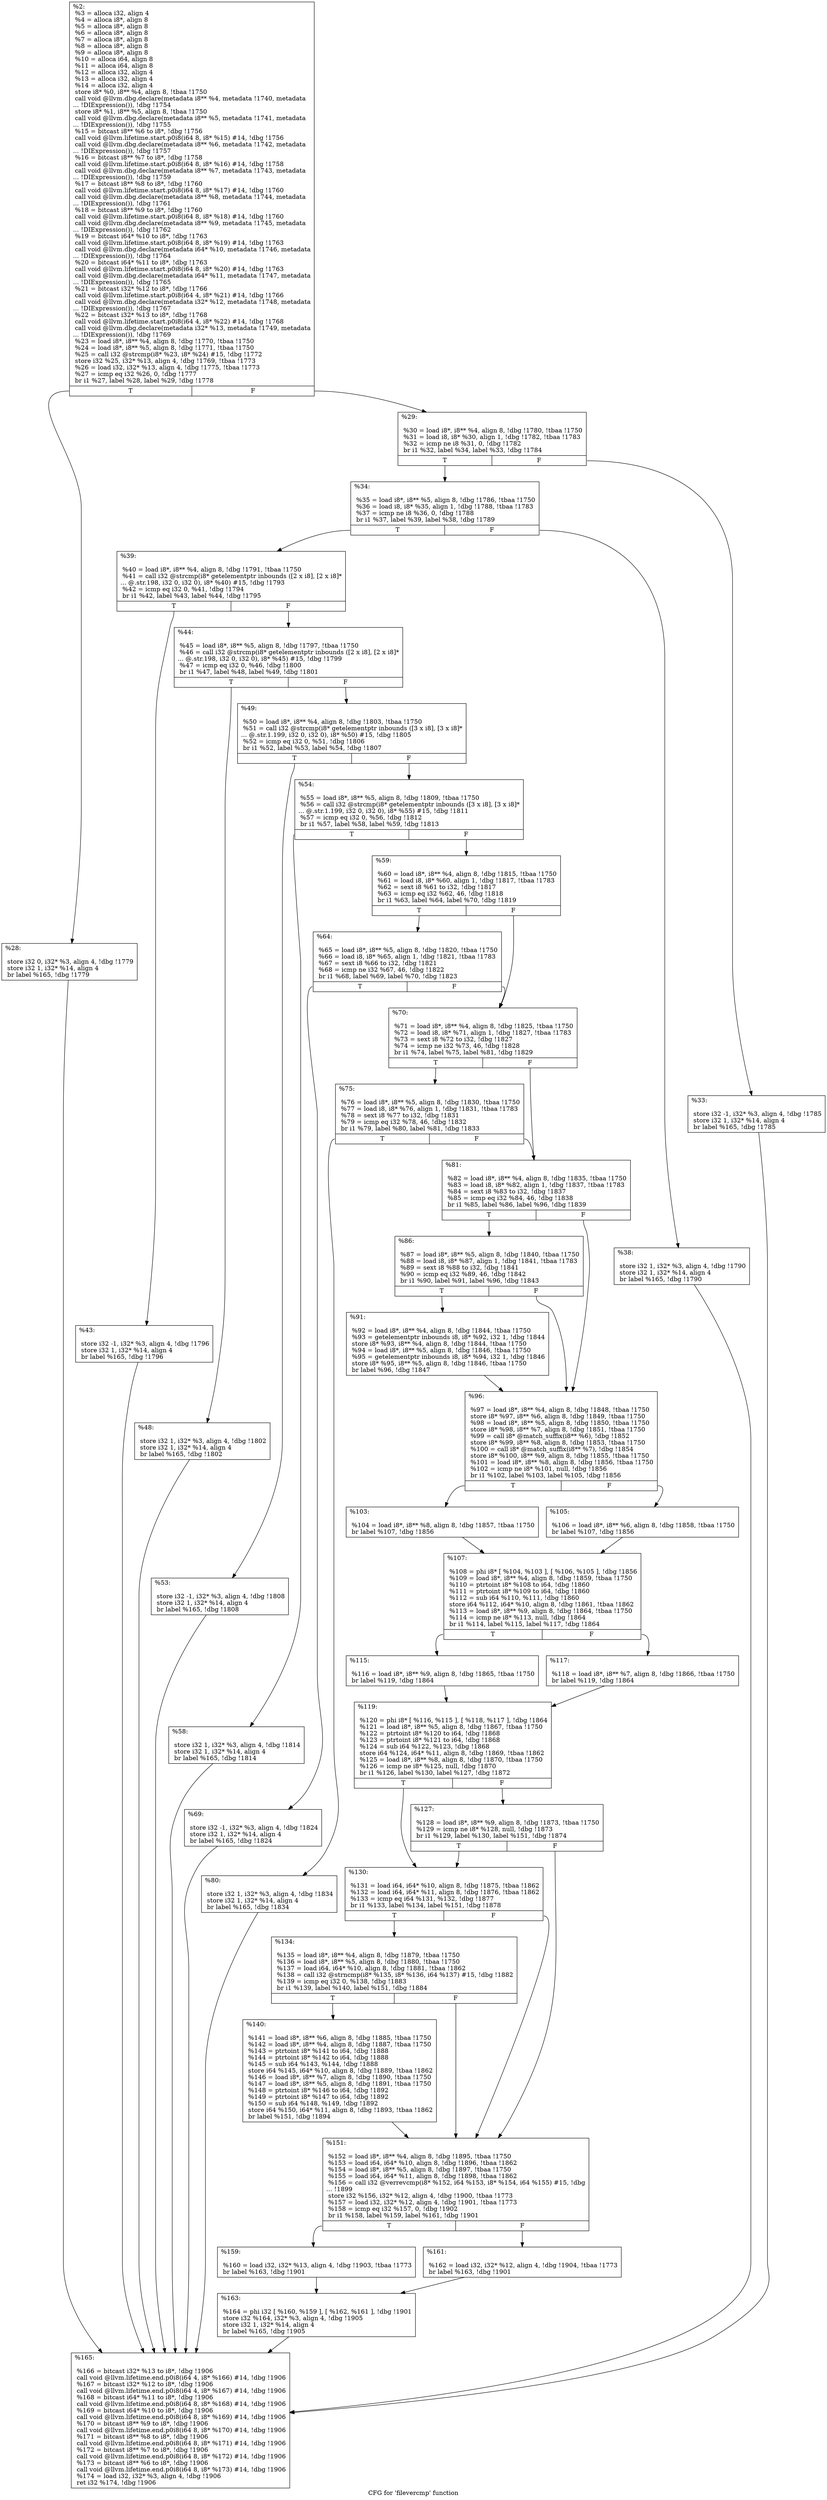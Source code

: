 digraph "CFG for 'filevercmp' function" {
	label="CFG for 'filevercmp' function";

	Node0x20c1060 [shape=record,label="{%2:\l  %3 = alloca i32, align 4\l  %4 = alloca i8*, align 8\l  %5 = alloca i8*, align 8\l  %6 = alloca i8*, align 8\l  %7 = alloca i8*, align 8\l  %8 = alloca i8*, align 8\l  %9 = alloca i8*, align 8\l  %10 = alloca i64, align 8\l  %11 = alloca i64, align 8\l  %12 = alloca i32, align 4\l  %13 = alloca i32, align 4\l  %14 = alloca i32, align 4\l  store i8* %0, i8** %4, align 8, !tbaa !1750\l  call void @llvm.dbg.declare(metadata i8** %4, metadata !1740, metadata\l... !DIExpression()), !dbg !1754\l  store i8* %1, i8** %5, align 8, !tbaa !1750\l  call void @llvm.dbg.declare(metadata i8** %5, metadata !1741, metadata\l... !DIExpression()), !dbg !1755\l  %15 = bitcast i8** %6 to i8*, !dbg !1756\l  call void @llvm.lifetime.start.p0i8(i64 8, i8* %15) #14, !dbg !1756\l  call void @llvm.dbg.declare(metadata i8** %6, metadata !1742, metadata\l... !DIExpression()), !dbg !1757\l  %16 = bitcast i8** %7 to i8*, !dbg !1758\l  call void @llvm.lifetime.start.p0i8(i64 8, i8* %16) #14, !dbg !1758\l  call void @llvm.dbg.declare(metadata i8** %7, metadata !1743, metadata\l... !DIExpression()), !dbg !1759\l  %17 = bitcast i8** %8 to i8*, !dbg !1760\l  call void @llvm.lifetime.start.p0i8(i64 8, i8* %17) #14, !dbg !1760\l  call void @llvm.dbg.declare(metadata i8** %8, metadata !1744, metadata\l... !DIExpression()), !dbg !1761\l  %18 = bitcast i8** %9 to i8*, !dbg !1760\l  call void @llvm.lifetime.start.p0i8(i64 8, i8* %18) #14, !dbg !1760\l  call void @llvm.dbg.declare(metadata i8** %9, metadata !1745, metadata\l... !DIExpression()), !dbg !1762\l  %19 = bitcast i64* %10 to i8*, !dbg !1763\l  call void @llvm.lifetime.start.p0i8(i64 8, i8* %19) #14, !dbg !1763\l  call void @llvm.dbg.declare(metadata i64* %10, metadata !1746, metadata\l... !DIExpression()), !dbg !1764\l  %20 = bitcast i64* %11 to i8*, !dbg !1763\l  call void @llvm.lifetime.start.p0i8(i64 8, i8* %20) #14, !dbg !1763\l  call void @llvm.dbg.declare(metadata i64* %11, metadata !1747, metadata\l... !DIExpression()), !dbg !1765\l  %21 = bitcast i32* %12 to i8*, !dbg !1766\l  call void @llvm.lifetime.start.p0i8(i64 4, i8* %21) #14, !dbg !1766\l  call void @llvm.dbg.declare(metadata i32* %12, metadata !1748, metadata\l... !DIExpression()), !dbg !1767\l  %22 = bitcast i32* %13 to i8*, !dbg !1768\l  call void @llvm.lifetime.start.p0i8(i64 4, i8* %22) #14, !dbg !1768\l  call void @llvm.dbg.declare(metadata i32* %13, metadata !1749, metadata\l... !DIExpression()), !dbg !1769\l  %23 = load i8*, i8** %4, align 8, !dbg !1770, !tbaa !1750\l  %24 = load i8*, i8** %5, align 8, !dbg !1771, !tbaa !1750\l  %25 = call i32 @strcmp(i8* %23, i8* %24) #15, !dbg !1772\l  store i32 %25, i32* %13, align 4, !dbg !1769, !tbaa !1773\l  %26 = load i32, i32* %13, align 4, !dbg !1775, !tbaa !1773\l  %27 = icmp eq i32 %26, 0, !dbg !1777\l  br i1 %27, label %28, label %29, !dbg !1778\l|{<s0>T|<s1>F}}"];
	Node0x20c1060:s0 -> Node0x20c2e90;
	Node0x20c1060:s1 -> Node0x20c2ee0;
	Node0x20c2e90 [shape=record,label="{%28:\l\l  store i32 0, i32* %3, align 4, !dbg !1779\l  store i32 1, i32* %14, align 4\l  br label %165, !dbg !1779\l}"];
	Node0x20c2e90 -> Node0x20c3a20;
	Node0x20c2ee0 [shape=record,label="{%29:\l\l  %30 = load i8*, i8** %4, align 8, !dbg !1780, !tbaa !1750\l  %31 = load i8, i8* %30, align 1, !dbg !1782, !tbaa !1783\l  %32 = icmp ne i8 %31, 0, !dbg !1782\l  br i1 %32, label %34, label %33, !dbg !1784\l|{<s0>T|<s1>F}}"];
	Node0x20c2ee0:s0 -> Node0x20c2f80;
	Node0x20c2ee0:s1 -> Node0x20c2f30;
	Node0x20c2f30 [shape=record,label="{%33:\l\l  store i32 -1, i32* %3, align 4, !dbg !1785\l  store i32 1, i32* %14, align 4\l  br label %165, !dbg !1785\l}"];
	Node0x20c2f30 -> Node0x20c3a20;
	Node0x20c2f80 [shape=record,label="{%34:\l\l  %35 = load i8*, i8** %5, align 8, !dbg !1786, !tbaa !1750\l  %36 = load i8, i8* %35, align 1, !dbg !1788, !tbaa !1783\l  %37 = icmp ne i8 %36, 0, !dbg !1788\l  br i1 %37, label %39, label %38, !dbg !1789\l|{<s0>T|<s1>F}}"];
	Node0x20c2f80:s0 -> Node0x20c3020;
	Node0x20c2f80:s1 -> Node0x20c2fd0;
	Node0x20c2fd0 [shape=record,label="{%38:\l\l  store i32 1, i32* %3, align 4, !dbg !1790\l  store i32 1, i32* %14, align 4\l  br label %165, !dbg !1790\l}"];
	Node0x20c2fd0 -> Node0x20c3a20;
	Node0x20c3020 [shape=record,label="{%39:\l\l  %40 = load i8*, i8** %4, align 8, !dbg !1791, !tbaa !1750\l  %41 = call i32 @strcmp(i8* getelementptr inbounds ([2 x i8], [2 x i8]*\l... @.str.198, i32 0, i32 0), i8* %40) #15, !dbg !1793\l  %42 = icmp eq i32 0, %41, !dbg !1794\l  br i1 %42, label %43, label %44, !dbg !1795\l|{<s0>T|<s1>F}}"];
	Node0x20c3020:s0 -> Node0x20c3070;
	Node0x20c3020:s1 -> Node0x20c30c0;
	Node0x20c3070 [shape=record,label="{%43:\l\l  store i32 -1, i32* %3, align 4, !dbg !1796\l  store i32 1, i32* %14, align 4\l  br label %165, !dbg !1796\l}"];
	Node0x20c3070 -> Node0x20c3a20;
	Node0x20c30c0 [shape=record,label="{%44:\l\l  %45 = load i8*, i8** %5, align 8, !dbg !1797, !tbaa !1750\l  %46 = call i32 @strcmp(i8* getelementptr inbounds ([2 x i8], [2 x i8]*\l... @.str.198, i32 0, i32 0), i8* %45) #15, !dbg !1799\l  %47 = icmp eq i32 0, %46, !dbg !1800\l  br i1 %47, label %48, label %49, !dbg !1801\l|{<s0>T|<s1>F}}"];
	Node0x20c30c0:s0 -> Node0x20c3110;
	Node0x20c30c0:s1 -> Node0x20c3160;
	Node0x20c3110 [shape=record,label="{%48:\l\l  store i32 1, i32* %3, align 4, !dbg !1802\l  store i32 1, i32* %14, align 4\l  br label %165, !dbg !1802\l}"];
	Node0x20c3110 -> Node0x20c3a20;
	Node0x20c3160 [shape=record,label="{%49:\l\l  %50 = load i8*, i8** %4, align 8, !dbg !1803, !tbaa !1750\l  %51 = call i32 @strcmp(i8* getelementptr inbounds ([3 x i8], [3 x i8]*\l... @.str.1.199, i32 0, i32 0), i8* %50) #15, !dbg !1805\l  %52 = icmp eq i32 0, %51, !dbg !1806\l  br i1 %52, label %53, label %54, !dbg !1807\l|{<s0>T|<s1>F}}"];
	Node0x20c3160:s0 -> Node0x20c31b0;
	Node0x20c3160:s1 -> Node0x20c3200;
	Node0x20c31b0 [shape=record,label="{%53:\l\l  store i32 -1, i32* %3, align 4, !dbg !1808\l  store i32 1, i32* %14, align 4\l  br label %165, !dbg !1808\l}"];
	Node0x20c31b0 -> Node0x20c3a20;
	Node0x20c3200 [shape=record,label="{%54:\l\l  %55 = load i8*, i8** %5, align 8, !dbg !1809, !tbaa !1750\l  %56 = call i32 @strcmp(i8* getelementptr inbounds ([3 x i8], [3 x i8]*\l... @.str.1.199, i32 0, i32 0), i8* %55) #15, !dbg !1811\l  %57 = icmp eq i32 0, %56, !dbg !1812\l  br i1 %57, label %58, label %59, !dbg !1813\l|{<s0>T|<s1>F}}"];
	Node0x20c3200:s0 -> Node0x20c3250;
	Node0x20c3200:s1 -> Node0x20c32a0;
	Node0x20c3250 [shape=record,label="{%58:\l\l  store i32 1, i32* %3, align 4, !dbg !1814\l  store i32 1, i32* %14, align 4\l  br label %165, !dbg !1814\l}"];
	Node0x20c3250 -> Node0x20c3a20;
	Node0x20c32a0 [shape=record,label="{%59:\l\l  %60 = load i8*, i8** %4, align 8, !dbg !1815, !tbaa !1750\l  %61 = load i8, i8* %60, align 1, !dbg !1817, !tbaa !1783\l  %62 = sext i8 %61 to i32, !dbg !1817\l  %63 = icmp eq i32 %62, 46, !dbg !1818\l  br i1 %63, label %64, label %70, !dbg !1819\l|{<s0>T|<s1>F}}"];
	Node0x20c32a0:s0 -> Node0x20c32f0;
	Node0x20c32a0:s1 -> Node0x20c3390;
	Node0x20c32f0 [shape=record,label="{%64:\l\l  %65 = load i8*, i8** %5, align 8, !dbg !1820, !tbaa !1750\l  %66 = load i8, i8* %65, align 1, !dbg !1821, !tbaa !1783\l  %67 = sext i8 %66 to i32, !dbg !1821\l  %68 = icmp ne i32 %67, 46, !dbg !1822\l  br i1 %68, label %69, label %70, !dbg !1823\l|{<s0>T|<s1>F}}"];
	Node0x20c32f0:s0 -> Node0x20c3340;
	Node0x20c32f0:s1 -> Node0x20c3390;
	Node0x20c3340 [shape=record,label="{%69:\l\l  store i32 -1, i32* %3, align 4, !dbg !1824\l  store i32 1, i32* %14, align 4\l  br label %165, !dbg !1824\l}"];
	Node0x20c3340 -> Node0x20c3a20;
	Node0x20c3390 [shape=record,label="{%70:\l\l  %71 = load i8*, i8** %4, align 8, !dbg !1825, !tbaa !1750\l  %72 = load i8, i8* %71, align 1, !dbg !1827, !tbaa !1783\l  %73 = sext i8 %72 to i32, !dbg !1827\l  %74 = icmp ne i32 %73, 46, !dbg !1828\l  br i1 %74, label %75, label %81, !dbg !1829\l|{<s0>T|<s1>F}}"];
	Node0x20c3390:s0 -> Node0x20c33e0;
	Node0x20c3390:s1 -> Node0x20c3480;
	Node0x20c33e0 [shape=record,label="{%75:\l\l  %76 = load i8*, i8** %5, align 8, !dbg !1830, !tbaa !1750\l  %77 = load i8, i8* %76, align 1, !dbg !1831, !tbaa !1783\l  %78 = sext i8 %77 to i32, !dbg !1831\l  %79 = icmp eq i32 %78, 46, !dbg !1832\l  br i1 %79, label %80, label %81, !dbg !1833\l|{<s0>T|<s1>F}}"];
	Node0x20c33e0:s0 -> Node0x20c3430;
	Node0x20c33e0:s1 -> Node0x20c3480;
	Node0x20c3430 [shape=record,label="{%80:\l\l  store i32 1, i32* %3, align 4, !dbg !1834\l  store i32 1, i32* %14, align 4\l  br label %165, !dbg !1834\l}"];
	Node0x20c3430 -> Node0x20c3a20;
	Node0x20c3480 [shape=record,label="{%81:\l\l  %82 = load i8*, i8** %4, align 8, !dbg !1835, !tbaa !1750\l  %83 = load i8, i8* %82, align 1, !dbg !1837, !tbaa !1783\l  %84 = sext i8 %83 to i32, !dbg !1837\l  %85 = icmp eq i32 %84, 46, !dbg !1838\l  br i1 %85, label %86, label %96, !dbg !1839\l|{<s0>T|<s1>F}}"];
	Node0x20c3480:s0 -> Node0x20c34d0;
	Node0x20c3480:s1 -> Node0x20c3570;
	Node0x20c34d0 [shape=record,label="{%86:\l\l  %87 = load i8*, i8** %5, align 8, !dbg !1840, !tbaa !1750\l  %88 = load i8, i8* %87, align 1, !dbg !1841, !tbaa !1783\l  %89 = sext i8 %88 to i32, !dbg !1841\l  %90 = icmp eq i32 %89, 46, !dbg !1842\l  br i1 %90, label %91, label %96, !dbg !1843\l|{<s0>T|<s1>F}}"];
	Node0x20c34d0:s0 -> Node0x20c3520;
	Node0x20c34d0:s1 -> Node0x20c3570;
	Node0x20c3520 [shape=record,label="{%91:\l\l  %92 = load i8*, i8** %4, align 8, !dbg !1844, !tbaa !1750\l  %93 = getelementptr inbounds i8, i8* %92, i32 1, !dbg !1844\l  store i8* %93, i8** %4, align 8, !dbg !1844, !tbaa !1750\l  %94 = load i8*, i8** %5, align 8, !dbg !1846, !tbaa !1750\l  %95 = getelementptr inbounds i8, i8* %94, i32 1, !dbg !1846\l  store i8* %95, i8** %5, align 8, !dbg !1846, !tbaa !1750\l  br label %96, !dbg !1847\l}"];
	Node0x20c3520 -> Node0x20c3570;
	Node0x20c3570 [shape=record,label="{%96:\l\l  %97 = load i8*, i8** %4, align 8, !dbg !1848, !tbaa !1750\l  store i8* %97, i8** %6, align 8, !dbg !1849, !tbaa !1750\l  %98 = load i8*, i8** %5, align 8, !dbg !1850, !tbaa !1750\l  store i8* %98, i8** %7, align 8, !dbg !1851, !tbaa !1750\l  %99 = call i8* @match_suffix(i8** %6), !dbg !1852\l  store i8* %99, i8** %8, align 8, !dbg !1853, !tbaa !1750\l  %100 = call i8* @match_suffix(i8** %7), !dbg !1854\l  store i8* %100, i8** %9, align 8, !dbg !1855, !tbaa !1750\l  %101 = load i8*, i8** %8, align 8, !dbg !1856, !tbaa !1750\l  %102 = icmp ne i8* %101, null, !dbg !1856\l  br i1 %102, label %103, label %105, !dbg !1856\l|{<s0>T|<s1>F}}"];
	Node0x20c3570:s0 -> Node0x20c35c0;
	Node0x20c3570:s1 -> Node0x20c3610;
	Node0x20c35c0 [shape=record,label="{%103:\l\l  %104 = load i8*, i8** %8, align 8, !dbg !1857, !tbaa !1750\l  br label %107, !dbg !1856\l}"];
	Node0x20c35c0 -> Node0x20c3660;
	Node0x20c3610 [shape=record,label="{%105:\l\l  %106 = load i8*, i8** %6, align 8, !dbg !1858, !tbaa !1750\l  br label %107, !dbg !1856\l}"];
	Node0x20c3610 -> Node0x20c3660;
	Node0x20c3660 [shape=record,label="{%107:\l\l  %108 = phi i8* [ %104, %103 ], [ %106, %105 ], !dbg !1856\l  %109 = load i8*, i8** %4, align 8, !dbg !1859, !tbaa !1750\l  %110 = ptrtoint i8* %108 to i64, !dbg !1860\l  %111 = ptrtoint i8* %109 to i64, !dbg !1860\l  %112 = sub i64 %110, %111, !dbg !1860\l  store i64 %112, i64* %10, align 8, !dbg !1861, !tbaa !1862\l  %113 = load i8*, i8** %9, align 8, !dbg !1864, !tbaa !1750\l  %114 = icmp ne i8* %113, null, !dbg !1864\l  br i1 %114, label %115, label %117, !dbg !1864\l|{<s0>T|<s1>F}}"];
	Node0x20c3660:s0 -> Node0x20c36b0;
	Node0x20c3660:s1 -> Node0x20c3700;
	Node0x20c36b0 [shape=record,label="{%115:\l\l  %116 = load i8*, i8** %9, align 8, !dbg !1865, !tbaa !1750\l  br label %119, !dbg !1864\l}"];
	Node0x20c36b0 -> Node0x20c3750;
	Node0x20c3700 [shape=record,label="{%117:\l\l  %118 = load i8*, i8** %7, align 8, !dbg !1866, !tbaa !1750\l  br label %119, !dbg !1864\l}"];
	Node0x20c3700 -> Node0x20c3750;
	Node0x20c3750 [shape=record,label="{%119:\l\l  %120 = phi i8* [ %116, %115 ], [ %118, %117 ], !dbg !1864\l  %121 = load i8*, i8** %5, align 8, !dbg !1867, !tbaa !1750\l  %122 = ptrtoint i8* %120 to i64, !dbg !1868\l  %123 = ptrtoint i8* %121 to i64, !dbg !1868\l  %124 = sub i64 %122, %123, !dbg !1868\l  store i64 %124, i64* %11, align 8, !dbg !1869, !tbaa !1862\l  %125 = load i8*, i8** %8, align 8, !dbg !1870, !tbaa !1750\l  %126 = icmp ne i8* %125, null, !dbg !1870\l  br i1 %126, label %130, label %127, !dbg !1872\l|{<s0>T|<s1>F}}"];
	Node0x20c3750:s0 -> Node0x20c37f0;
	Node0x20c3750:s1 -> Node0x20c37a0;
	Node0x20c37a0 [shape=record,label="{%127:\l\l  %128 = load i8*, i8** %9, align 8, !dbg !1873, !tbaa !1750\l  %129 = icmp ne i8* %128, null, !dbg !1873\l  br i1 %129, label %130, label %151, !dbg !1874\l|{<s0>T|<s1>F}}"];
	Node0x20c37a0:s0 -> Node0x20c37f0;
	Node0x20c37a0:s1 -> Node0x20c38e0;
	Node0x20c37f0 [shape=record,label="{%130:\l\l  %131 = load i64, i64* %10, align 8, !dbg !1875, !tbaa !1862\l  %132 = load i64, i64* %11, align 8, !dbg !1876, !tbaa !1862\l  %133 = icmp eq i64 %131, %132, !dbg !1877\l  br i1 %133, label %134, label %151, !dbg !1878\l|{<s0>T|<s1>F}}"];
	Node0x20c37f0:s0 -> Node0x20c3840;
	Node0x20c37f0:s1 -> Node0x20c38e0;
	Node0x20c3840 [shape=record,label="{%134:\l\l  %135 = load i8*, i8** %4, align 8, !dbg !1879, !tbaa !1750\l  %136 = load i8*, i8** %5, align 8, !dbg !1880, !tbaa !1750\l  %137 = load i64, i64* %10, align 8, !dbg !1881, !tbaa !1862\l  %138 = call i32 @strncmp(i8* %135, i8* %136, i64 %137) #15, !dbg !1882\l  %139 = icmp eq i32 0, %138, !dbg !1883\l  br i1 %139, label %140, label %151, !dbg !1884\l|{<s0>T|<s1>F}}"];
	Node0x20c3840:s0 -> Node0x20c3890;
	Node0x20c3840:s1 -> Node0x20c38e0;
	Node0x20c3890 [shape=record,label="{%140:\l\l  %141 = load i8*, i8** %6, align 8, !dbg !1885, !tbaa !1750\l  %142 = load i8*, i8** %4, align 8, !dbg !1887, !tbaa !1750\l  %143 = ptrtoint i8* %141 to i64, !dbg !1888\l  %144 = ptrtoint i8* %142 to i64, !dbg !1888\l  %145 = sub i64 %143, %144, !dbg !1888\l  store i64 %145, i64* %10, align 8, !dbg !1889, !tbaa !1862\l  %146 = load i8*, i8** %7, align 8, !dbg !1890, !tbaa !1750\l  %147 = load i8*, i8** %5, align 8, !dbg !1891, !tbaa !1750\l  %148 = ptrtoint i8* %146 to i64, !dbg !1892\l  %149 = ptrtoint i8* %147 to i64, !dbg !1892\l  %150 = sub i64 %148, %149, !dbg !1892\l  store i64 %150, i64* %11, align 8, !dbg !1893, !tbaa !1862\l  br label %151, !dbg !1894\l}"];
	Node0x20c3890 -> Node0x20c38e0;
	Node0x20c38e0 [shape=record,label="{%151:\l\l  %152 = load i8*, i8** %4, align 8, !dbg !1895, !tbaa !1750\l  %153 = load i64, i64* %10, align 8, !dbg !1896, !tbaa !1862\l  %154 = load i8*, i8** %5, align 8, !dbg !1897, !tbaa !1750\l  %155 = load i64, i64* %11, align 8, !dbg !1898, !tbaa !1862\l  %156 = call i32 @verrevcmp(i8* %152, i64 %153, i8* %154, i64 %155) #15, !dbg\l... !1899\l  store i32 %156, i32* %12, align 4, !dbg !1900, !tbaa !1773\l  %157 = load i32, i32* %12, align 4, !dbg !1901, !tbaa !1773\l  %158 = icmp eq i32 %157, 0, !dbg !1902\l  br i1 %158, label %159, label %161, !dbg !1901\l|{<s0>T|<s1>F}}"];
	Node0x20c38e0:s0 -> Node0x20c3930;
	Node0x20c38e0:s1 -> Node0x20c3980;
	Node0x20c3930 [shape=record,label="{%159:\l\l  %160 = load i32, i32* %13, align 4, !dbg !1903, !tbaa !1773\l  br label %163, !dbg !1901\l}"];
	Node0x20c3930 -> Node0x20c39d0;
	Node0x20c3980 [shape=record,label="{%161:\l\l  %162 = load i32, i32* %12, align 4, !dbg !1904, !tbaa !1773\l  br label %163, !dbg !1901\l}"];
	Node0x20c3980 -> Node0x20c39d0;
	Node0x20c39d0 [shape=record,label="{%163:\l\l  %164 = phi i32 [ %160, %159 ], [ %162, %161 ], !dbg !1901\l  store i32 %164, i32* %3, align 4, !dbg !1905\l  store i32 1, i32* %14, align 4\l  br label %165, !dbg !1905\l}"];
	Node0x20c39d0 -> Node0x20c3a20;
	Node0x20c3a20 [shape=record,label="{%165:\l\l  %166 = bitcast i32* %13 to i8*, !dbg !1906\l  call void @llvm.lifetime.end.p0i8(i64 4, i8* %166) #14, !dbg !1906\l  %167 = bitcast i32* %12 to i8*, !dbg !1906\l  call void @llvm.lifetime.end.p0i8(i64 4, i8* %167) #14, !dbg !1906\l  %168 = bitcast i64* %11 to i8*, !dbg !1906\l  call void @llvm.lifetime.end.p0i8(i64 8, i8* %168) #14, !dbg !1906\l  %169 = bitcast i64* %10 to i8*, !dbg !1906\l  call void @llvm.lifetime.end.p0i8(i64 8, i8* %169) #14, !dbg !1906\l  %170 = bitcast i8** %9 to i8*, !dbg !1906\l  call void @llvm.lifetime.end.p0i8(i64 8, i8* %170) #14, !dbg !1906\l  %171 = bitcast i8** %8 to i8*, !dbg !1906\l  call void @llvm.lifetime.end.p0i8(i64 8, i8* %171) #14, !dbg !1906\l  %172 = bitcast i8** %7 to i8*, !dbg !1906\l  call void @llvm.lifetime.end.p0i8(i64 8, i8* %172) #14, !dbg !1906\l  %173 = bitcast i8** %6 to i8*, !dbg !1906\l  call void @llvm.lifetime.end.p0i8(i64 8, i8* %173) #14, !dbg !1906\l  %174 = load i32, i32* %3, align 4, !dbg !1906\l  ret i32 %174, !dbg !1906\l}"];
}
